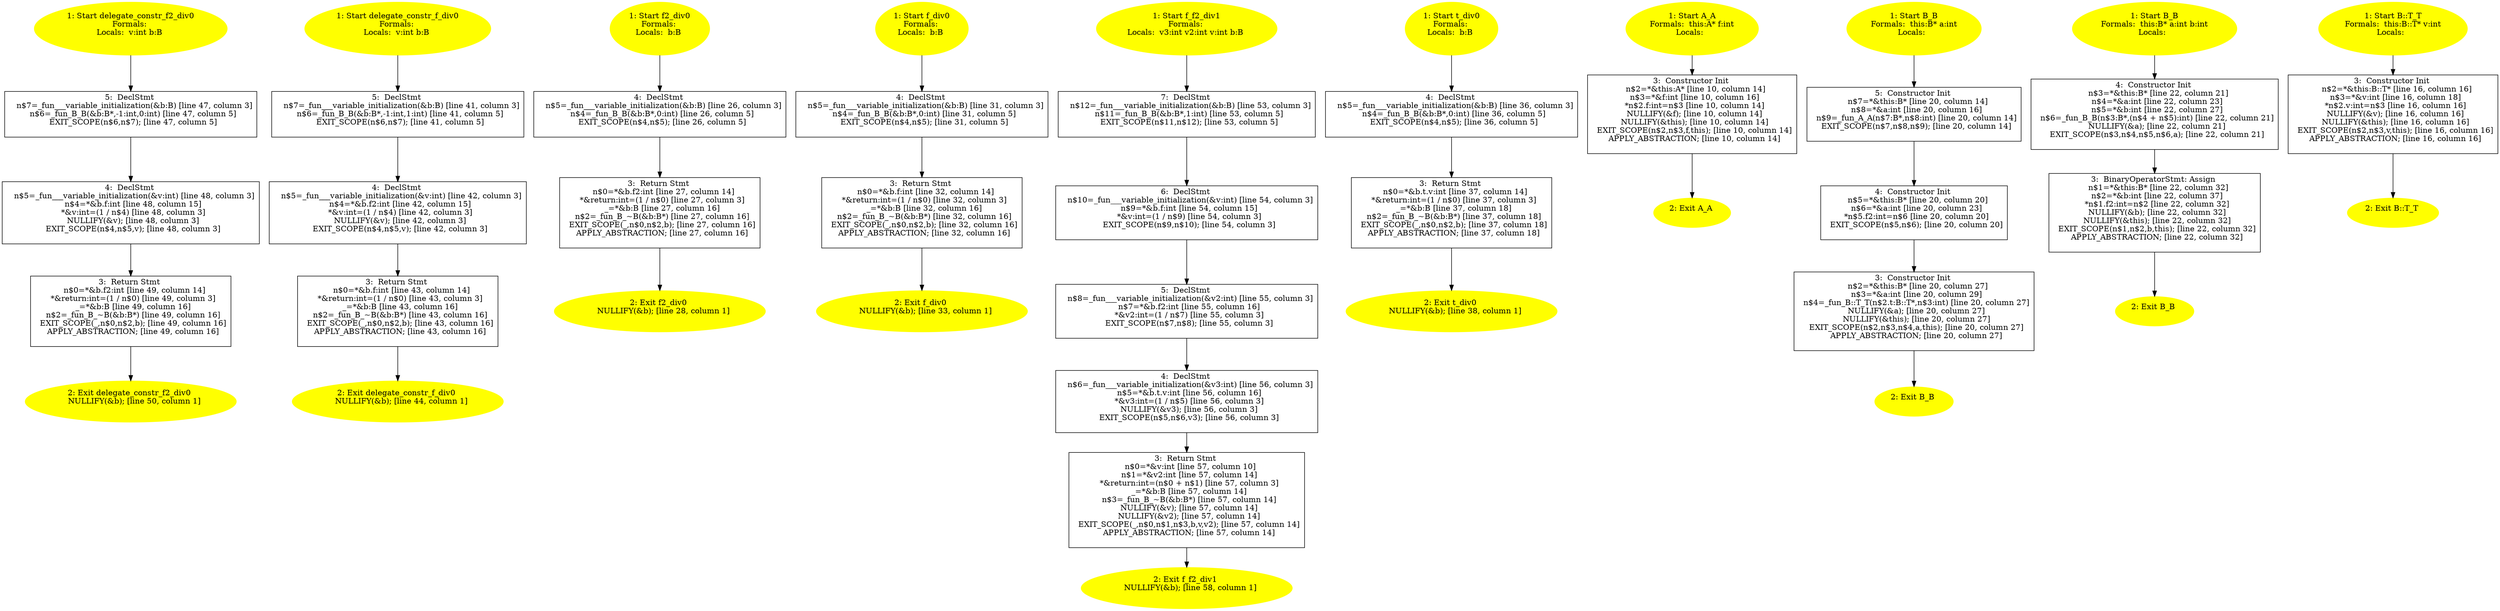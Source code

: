 /* @generated */
digraph cfg {
"delegate_constr_f2_div0#13553474688240246893.0ce7e6b119d9277f847a079378cf30a1_1" [label="1: Start delegate_constr_f2_div0\nFormals: \nLocals:  v:int b:B \n  " color=yellow style=filled]
	

	 "delegate_constr_f2_div0#13553474688240246893.0ce7e6b119d9277f847a079378cf30a1_1" -> "delegate_constr_f2_div0#13553474688240246893.0ce7e6b119d9277f847a079378cf30a1_5" ;
"delegate_constr_f2_div0#13553474688240246893.0ce7e6b119d9277f847a079378cf30a1_2" [label="2: Exit delegate_constr_f2_div0 \n   NULLIFY(&b); [line 50, column 1]\n " color=yellow style=filled]
	

"delegate_constr_f2_div0#13553474688240246893.0ce7e6b119d9277f847a079378cf30a1_3" [label="3:  Return Stmt \n   n$0=*&b.f2:int [line 49, column 14]\n  *&return:int=(1 / n$0) [line 49, column 3]\n  _=*&b:B [line 49, column 16]\n  n$2=_fun_B_~B(&b:B*) [line 49, column 16]\n  EXIT_SCOPE(_,n$0,n$2,b); [line 49, column 16]\n  APPLY_ABSTRACTION; [line 49, column 16]\n " shape="box"]
	

	 "delegate_constr_f2_div0#13553474688240246893.0ce7e6b119d9277f847a079378cf30a1_3" -> "delegate_constr_f2_div0#13553474688240246893.0ce7e6b119d9277f847a079378cf30a1_2" ;
"delegate_constr_f2_div0#13553474688240246893.0ce7e6b119d9277f847a079378cf30a1_4" [label="4:  DeclStmt \n   n$5=_fun___variable_initialization(&v:int) [line 48, column 3]\n  n$4=*&b.f:int [line 48, column 15]\n  *&v:int=(1 / n$4) [line 48, column 3]\n  NULLIFY(&v); [line 48, column 3]\n  EXIT_SCOPE(n$4,n$5,v); [line 48, column 3]\n " shape="box"]
	

	 "delegate_constr_f2_div0#13553474688240246893.0ce7e6b119d9277f847a079378cf30a1_4" -> "delegate_constr_f2_div0#13553474688240246893.0ce7e6b119d9277f847a079378cf30a1_3" ;
"delegate_constr_f2_div0#13553474688240246893.0ce7e6b119d9277f847a079378cf30a1_5" [label="5:  DeclStmt \n   n$7=_fun___variable_initialization(&b:B) [line 47, column 3]\n  n$6=_fun_B_B(&b:B*,-1:int,0:int) [line 47, column 5]\n  EXIT_SCOPE(n$6,n$7); [line 47, column 5]\n " shape="box"]
	

	 "delegate_constr_f2_div0#13553474688240246893.0ce7e6b119d9277f847a079378cf30a1_5" -> "delegate_constr_f2_div0#13553474688240246893.0ce7e6b119d9277f847a079378cf30a1_4" ;
"delegate_constr_f_div0#5612932889167727636.f7eff0d7a58a3e6a6faddf562531b7f4_1" [label="1: Start delegate_constr_f_div0\nFormals: \nLocals:  v:int b:B \n  " color=yellow style=filled]
	

	 "delegate_constr_f_div0#5612932889167727636.f7eff0d7a58a3e6a6faddf562531b7f4_1" -> "delegate_constr_f_div0#5612932889167727636.f7eff0d7a58a3e6a6faddf562531b7f4_5" ;
"delegate_constr_f_div0#5612932889167727636.f7eff0d7a58a3e6a6faddf562531b7f4_2" [label="2: Exit delegate_constr_f_div0 \n   NULLIFY(&b); [line 44, column 1]\n " color=yellow style=filled]
	

"delegate_constr_f_div0#5612932889167727636.f7eff0d7a58a3e6a6faddf562531b7f4_3" [label="3:  Return Stmt \n   n$0=*&b.f:int [line 43, column 14]\n  *&return:int=(1 / n$0) [line 43, column 3]\n  _=*&b:B [line 43, column 16]\n  n$2=_fun_B_~B(&b:B*) [line 43, column 16]\n  EXIT_SCOPE(_,n$0,n$2,b); [line 43, column 16]\n  APPLY_ABSTRACTION; [line 43, column 16]\n " shape="box"]
	

	 "delegate_constr_f_div0#5612932889167727636.f7eff0d7a58a3e6a6faddf562531b7f4_3" -> "delegate_constr_f_div0#5612932889167727636.f7eff0d7a58a3e6a6faddf562531b7f4_2" ;
"delegate_constr_f_div0#5612932889167727636.f7eff0d7a58a3e6a6faddf562531b7f4_4" [label="4:  DeclStmt \n   n$5=_fun___variable_initialization(&v:int) [line 42, column 3]\n  n$4=*&b.f2:int [line 42, column 15]\n  *&v:int=(1 / n$4) [line 42, column 3]\n  NULLIFY(&v); [line 42, column 3]\n  EXIT_SCOPE(n$4,n$5,v); [line 42, column 3]\n " shape="box"]
	

	 "delegate_constr_f_div0#5612932889167727636.f7eff0d7a58a3e6a6faddf562531b7f4_4" -> "delegate_constr_f_div0#5612932889167727636.f7eff0d7a58a3e6a6faddf562531b7f4_3" ;
"delegate_constr_f_div0#5612932889167727636.f7eff0d7a58a3e6a6faddf562531b7f4_5" [label="5:  DeclStmt \n   n$7=_fun___variable_initialization(&b:B) [line 41, column 3]\n  n$6=_fun_B_B(&b:B*,-1:int,1:int) [line 41, column 5]\n  EXIT_SCOPE(n$6,n$7); [line 41, column 5]\n " shape="box"]
	

	 "delegate_constr_f_div0#5612932889167727636.f7eff0d7a58a3e6a6faddf562531b7f4_5" -> "delegate_constr_f_div0#5612932889167727636.f7eff0d7a58a3e6a6faddf562531b7f4_4" ;
"f2_div0#7534053771484990951.dd0b0233a011b5600e68aef2c840bcef_1" [label="1: Start f2_div0\nFormals: \nLocals:  b:B \n  " color=yellow style=filled]
	

	 "f2_div0#7534053771484990951.dd0b0233a011b5600e68aef2c840bcef_1" -> "f2_div0#7534053771484990951.dd0b0233a011b5600e68aef2c840bcef_4" ;
"f2_div0#7534053771484990951.dd0b0233a011b5600e68aef2c840bcef_2" [label="2: Exit f2_div0 \n   NULLIFY(&b); [line 28, column 1]\n " color=yellow style=filled]
	

"f2_div0#7534053771484990951.dd0b0233a011b5600e68aef2c840bcef_3" [label="3:  Return Stmt \n   n$0=*&b.f2:int [line 27, column 14]\n  *&return:int=(1 / n$0) [line 27, column 3]\n  _=*&b:B [line 27, column 16]\n  n$2=_fun_B_~B(&b:B*) [line 27, column 16]\n  EXIT_SCOPE(_,n$0,n$2,b); [line 27, column 16]\n  APPLY_ABSTRACTION; [line 27, column 16]\n " shape="box"]
	

	 "f2_div0#7534053771484990951.dd0b0233a011b5600e68aef2c840bcef_3" -> "f2_div0#7534053771484990951.dd0b0233a011b5600e68aef2c840bcef_2" ;
"f2_div0#7534053771484990951.dd0b0233a011b5600e68aef2c840bcef_4" [label="4:  DeclStmt \n   n$5=_fun___variable_initialization(&b:B) [line 26, column 3]\n  n$4=_fun_B_B(&b:B*,0:int) [line 26, column 5]\n  EXIT_SCOPE(n$4,n$5); [line 26, column 5]\n " shape="box"]
	

	 "f2_div0#7534053771484990951.dd0b0233a011b5600e68aef2c840bcef_4" -> "f2_div0#7534053771484990951.dd0b0233a011b5600e68aef2c840bcef_3" ;
"f_div0#425664895438337450.ac4424ba5cea731e26a9fe2fb1b0b687_1" [label="1: Start f_div0\nFormals: \nLocals:  b:B \n  " color=yellow style=filled]
	

	 "f_div0#425664895438337450.ac4424ba5cea731e26a9fe2fb1b0b687_1" -> "f_div0#425664895438337450.ac4424ba5cea731e26a9fe2fb1b0b687_4" ;
"f_div0#425664895438337450.ac4424ba5cea731e26a9fe2fb1b0b687_2" [label="2: Exit f_div0 \n   NULLIFY(&b); [line 33, column 1]\n " color=yellow style=filled]
	

"f_div0#425664895438337450.ac4424ba5cea731e26a9fe2fb1b0b687_3" [label="3:  Return Stmt \n   n$0=*&b.f:int [line 32, column 14]\n  *&return:int=(1 / n$0) [line 32, column 3]\n  _=*&b:B [line 32, column 16]\n  n$2=_fun_B_~B(&b:B*) [line 32, column 16]\n  EXIT_SCOPE(_,n$0,n$2,b); [line 32, column 16]\n  APPLY_ABSTRACTION; [line 32, column 16]\n " shape="box"]
	

	 "f_div0#425664895438337450.ac4424ba5cea731e26a9fe2fb1b0b687_3" -> "f_div0#425664895438337450.ac4424ba5cea731e26a9fe2fb1b0b687_2" ;
"f_div0#425664895438337450.ac4424ba5cea731e26a9fe2fb1b0b687_4" [label="4:  DeclStmt \n   n$5=_fun___variable_initialization(&b:B) [line 31, column 3]\n  n$4=_fun_B_B(&b:B*,0:int) [line 31, column 5]\n  EXIT_SCOPE(n$4,n$5); [line 31, column 5]\n " shape="box"]
	

	 "f_div0#425664895438337450.ac4424ba5cea731e26a9fe2fb1b0b687_4" -> "f_div0#425664895438337450.ac4424ba5cea731e26a9fe2fb1b0b687_3" ;
"f_f2_div1#1916649103065485619.7e2fb5eeaa415affd6bdd86573d188de_1" [label="1: Start f_f2_div1\nFormals: \nLocals:  v3:int v2:int v:int b:B \n  " color=yellow style=filled]
	

	 "f_f2_div1#1916649103065485619.7e2fb5eeaa415affd6bdd86573d188de_1" -> "f_f2_div1#1916649103065485619.7e2fb5eeaa415affd6bdd86573d188de_7" ;
"f_f2_div1#1916649103065485619.7e2fb5eeaa415affd6bdd86573d188de_2" [label="2: Exit f_f2_div1 \n   NULLIFY(&b); [line 58, column 1]\n " color=yellow style=filled]
	

"f_f2_div1#1916649103065485619.7e2fb5eeaa415affd6bdd86573d188de_3" [label="3:  Return Stmt \n   n$0=*&v:int [line 57, column 10]\n  n$1=*&v2:int [line 57, column 14]\n  *&return:int=(n$0 + n$1) [line 57, column 3]\n  _=*&b:B [line 57, column 14]\n  n$3=_fun_B_~B(&b:B*) [line 57, column 14]\n  NULLIFY(&v); [line 57, column 14]\n  NULLIFY(&v2); [line 57, column 14]\n  EXIT_SCOPE(_,n$0,n$1,n$3,b,v,v2); [line 57, column 14]\n  APPLY_ABSTRACTION; [line 57, column 14]\n " shape="box"]
	

	 "f_f2_div1#1916649103065485619.7e2fb5eeaa415affd6bdd86573d188de_3" -> "f_f2_div1#1916649103065485619.7e2fb5eeaa415affd6bdd86573d188de_2" ;
"f_f2_div1#1916649103065485619.7e2fb5eeaa415affd6bdd86573d188de_4" [label="4:  DeclStmt \n   n$6=_fun___variable_initialization(&v3:int) [line 56, column 3]\n  n$5=*&b.t.v:int [line 56, column 16]\n  *&v3:int=(1 / n$5) [line 56, column 3]\n  NULLIFY(&v3); [line 56, column 3]\n  EXIT_SCOPE(n$5,n$6,v3); [line 56, column 3]\n " shape="box"]
	

	 "f_f2_div1#1916649103065485619.7e2fb5eeaa415affd6bdd86573d188de_4" -> "f_f2_div1#1916649103065485619.7e2fb5eeaa415affd6bdd86573d188de_3" ;
"f_f2_div1#1916649103065485619.7e2fb5eeaa415affd6bdd86573d188de_5" [label="5:  DeclStmt \n   n$8=_fun___variable_initialization(&v2:int) [line 55, column 3]\n  n$7=*&b.f2:int [line 55, column 16]\n  *&v2:int=(1 / n$7) [line 55, column 3]\n  EXIT_SCOPE(n$7,n$8); [line 55, column 3]\n " shape="box"]
	

	 "f_f2_div1#1916649103065485619.7e2fb5eeaa415affd6bdd86573d188de_5" -> "f_f2_div1#1916649103065485619.7e2fb5eeaa415affd6bdd86573d188de_4" ;
"f_f2_div1#1916649103065485619.7e2fb5eeaa415affd6bdd86573d188de_6" [label="6:  DeclStmt \n   n$10=_fun___variable_initialization(&v:int) [line 54, column 3]\n  n$9=*&b.f:int [line 54, column 15]\n  *&v:int=(1 / n$9) [line 54, column 3]\n  EXIT_SCOPE(n$9,n$10); [line 54, column 3]\n " shape="box"]
	

	 "f_f2_div1#1916649103065485619.7e2fb5eeaa415affd6bdd86573d188de_6" -> "f_f2_div1#1916649103065485619.7e2fb5eeaa415affd6bdd86573d188de_5" ;
"f_f2_div1#1916649103065485619.7e2fb5eeaa415affd6bdd86573d188de_7" [label="7:  DeclStmt \n   n$12=_fun___variable_initialization(&b:B) [line 53, column 3]\n  n$11=_fun_B_B(&b:B*,1:int) [line 53, column 5]\n  EXIT_SCOPE(n$11,n$12); [line 53, column 5]\n " shape="box"]
	

	 "f_f2_div1#1916649103065485619.7e2fb5eeaa415affd6bdd86573d188de_7" -> "f_f2_div1#1916649103065485619.7e2fb5eeaa415affd6bdd86573d188de_6" ;
"t_div0#3531430030893775324.a762c245df414e083e61674c93898055_1" [label="1: Start t_div0\nFormals: \nLocals:  b:B \n  " color=yellow style=filled]
	

	 "t_div0#3531430030893775324.a762c245df414e083e61674c93898055_1" -> "t_div0#3531430030893775324.a762c245df414e083e61674c93898055_4" ;
"t_div0#3531430030893775324.a762c245df414e083e61674c93898055_2" [label="2: Exit t_div0 \n   NULLIFY(&b); [line 38, column 1]\n " color=yellow style=filled]
	

"t_div0#3531430030893775324.a762c245df414e083e61674c93898055_3" [label="3:  Return Stmt \n   n$0=*&b.t.v:int [line 37, column 14]\n  *&return:int=(1 / n$0) [line 37, column 3]\n  _=*&b:B [line 37, column 18]\n  n$2=_fun_B_~B(&b:B*) [line 37, column 18]\n  EXIT_SCOPE(_,n$0,n$2,b); [line 37, column 18]\n  APPLY_ABSTRACTION; [line 37, column 18]\n " shape="box"]
	

	 "t_div0#3531430030893775324.a762c245df414e083e61674c93898055_3" -> "t_div0#3531430030893775324.a762c245df414e083e61674c93898055_2" ;
"t_div0#3531430030893775324.a762c245df414e083e61674c93898055_4" [label="4:  DeclStmt \n   n$5=_fun___variable_initialization(&b:B) [line 36, column 3]\n  n$4=_fun_B_B(&b:B*,0:int) [line 36, column 5]\n  EXIT_SCOPE(n$4,n$5); [line 36, column 5]\n " shape="box"]
	

	 "t_div0#3531430030893775324.a762c245df414e083e61674c93898055_4" -> "t_div0#3531430030893775324.a762c245df414e083e61674c93898055_3" ;
"A#A#{14779048587651412014}.4ba2c6594c8960564bedc7b6cbdf6ae0_1" [label="1: Start A_A\nFormals:  this:A* f:int\nLocals:  \n  " color=yellow style=filled]
	

	 "A#A#{14779048587651412014}.4ba2c6594c8960564bedc7b6cbdf6ae0_1" -> "A#A#{14779048587651412014}.4ba2c6594c8960564bedc7b6cbdf6ae0_3" ;
"A#A#{14779048587651412014}.4ba2c6594c8960564bedc7b6cbdf6ae0_2" [label="2: Exit A_A \n  " color=yellow style=filled]
	

"A#A#{14779048587651412014}.4ba2c6594c8960564bedc7b6cbdf6ae0_3" [label="3:  Constructor Init \n   n$2=*&this:A* [line 10, column 14]\n  n$3=*&f:int [line 10, column 16]\n  *n$2.f:int=n$3 [line 10, column 14]\n  NULLIFY(&f); [line 10, column 14]\n  NULLIFY(&this); [line 10, column 14]\n  EXIT_SCOPE(n$2,n$3,f,this); [line 10, column 14]\n  APPLY_ABSTRACTION; [line 10, column 14]\n " shape="box"]
	

	 "A#A#{14779048587651412014}.4ba2c6594c8960564bedc7b6cbdf6ae0_3" -> "A#A#{14779048587651412014}.4ba2c6594c8960564bedc7b6cbdf6ae0_2" ;
"B#B#{10798906211412859239}.a51813e44ba191ffaf76fde9e0b33185_1" [label="1: Start B_B\nFormals:  this:B* a:int\nLocals:  \n  " color=yellow style=filled]
	

	 "B#B#{10798906211412859239}.a51813e44ba191ffaf76fde9e0b33185_1" -> "B#B#{10798906211412859239}.a51813e44ba191ffaf76fde9e0b33185_5" ;
"B#B#{10798906211412859239}.a51813e44ba191ffaf76fde9e0b33185_2" [label="2: Exit B_B \n  " color=yellow style=filled]
	

"B#B#{10798906211412859239}.a51813e44ba191ffaf76fde9e0b33185_3" [label="3:  Constructor Init \n   n$2=*&this:B* [line 20, column 27]\n  n$3=*&a:int [line 20, column 29]\n  n$4=_fun_B::T_T(n$2.t:B::T*,n$3:int) [line 20, column 27]\n  NULLIFY(&a); [line 20, column 27]\n  NULLIFY(&this); [line 20, column 27]\n  EXIT_SCOPE(n$2,n$3,n$4,a,this); [line 20, column 27]\n  APPLY_ABSTRACTION; [line 20, column 27]\n " shape="box"]
	

	 "B#B#{10798906211412859239}.a51813e44ba191ffaf76fde9e0b33185_3" -> "B#B#{10798906211412859239}.a51813e44ba191ffaf76fde9e0b33185_2" ;
"B#B#{10798906211412859239}.a51813e44ba191ffaf76fde9e0b33185_4" [label="4:  Constructor Init \n   n$5=*&this:B* [line 20, column 20]\n  n$6=*&a:int [line 20, column 23]\n  *n$5.f2:int=n$6 [line 20, column 20]\n  EXIT_SCOPE(n$5,n$6); [line 20, column 20]\n " shape="box"]
	

	 "B#B#{10798906211412859239}.a51813e44ba191ffaf76fde9e0b33185_4" -> "B#B#{10798906211412859239}.a51813e44ba191ffaf76fde9e0b33185_3" ;
"B#B#{10798906211412859239}.a51813e44ba191ffaf76fde9e0b33185_5" [label="5:  Constructor Init \n   n$7=*&this:B* [line 20, column 14]\n  n$8=*&a:int [line 20, column 16]\n  n$9=_fun_A_A(n$7:B*,n$8:int) [line 20, column 14]\n  EXIT_SCOPE(n$7,n$8,n$9); [line 20, column 14]\n " shape="box"]
	

	 "B#B#{10798906211412859239}.a51813e44ba191ffaf76fde9e0b33185_5" -> "B#B#{10798906211412859239}.a51813e44ba191ffaf76fde9e0b33185_4" ;
"B#B#{12472590675666260682}.da2bf46e3a176d218006b99f6059cb97_1" [label="1: Start B_B\nFormals:  this:B* a:int b:int\nLocals:  \n  " color=yellow style=filled]
	

	 "B#B#{12472590675666260682}.da2bf46e3a176d218006b99f6059cb97_1" -> "B#B#{12472590675666260682}.da2bf46e3a176d218006b99f6059cb97_4" ;
"B#B#{12472590675666260682}.da2bf46e3a176d218006b99f6059cb97_2" [label="2: Exit B_B \n  " color=yellow style=filled]
	

"B#B#{12472590675666260682}.da2bf46e3a176d218006b99f6059cb97_3" [label="3:  BinaryOperatorStmt: Assign \n   n$1=*&this:B* [line 22, column 32]\n  n$2=*&b:int [line 22, column 37]\n  *n$1.f2:int=n$2 [line 22, column 32]\n  NULLIFY(&b); [line 22, column 32]\n  NULLIFY(&this); [line 22, column 32]\n  EXIT_SCOPE(n$1,n$2,b,this); [line 22, column 32]\n  APPLY_ABSTRACTION; [line 22, column 32]\n " shape="box"]
	

	 "B#B#{12472590675666260682}.da2bf46e3a176d218006b99f6059cb97_3" -> "B#B#{12472590675666260682}.da2bf46e3a176d218006b99f6059cb97_2" ;
"B#B#{12472590675666260682}.da2bf46e3a176d218006b99f6059cb97_4" [label="4:  Constructor Init \n   n$3=*&this:B* [line 22, column 21]\n  n$4=*&a:int [line 22, column 23]\n  n$5=*&b:int [line 22, column 27]\n  n$6=_fun_B_B(n$3:B*,(n$4 + n$5):int) [line 22, column 21]\n  NULLIFY(&a); [line 22, column 21]\n  EXIT_SCOPE(n$3,n$4,n$5,n$6,a); [line 22, column 21]\n " shape="box"]
	

	 "B#B#{12472590675666260682}.da2bf46e3a176d218006b99f6059cb97_4" -> "B#B#{12472590675666260682}.da2bf46e3a176d218006b99f6059cb97_3" ;
"T#T#B#{10782891829941482898}.2f080fd8e7f17199a0e7ff14c49d6dba_1" [label="1: Start B::T_T\nFormals:  this:B::T* v:int\nLocals:  \n  " color=yellow style=filled]
	

	 "T#T#B#{10782891829941482898}.2f080fd8e7f17199a0e7ff14c49d6dba_1" -> "T#T#B#{10782891829941482898}.2f080fd8e7f17199a0e7ff14c49d6dba_3" ;
"T#T#B#{10782891829941482898}.2f080fd8e7f17199a0e7ff14c49d6dba_2" [label="2: Exit B::T_T \n  " color=yellow style=filled]
	

"T#T#B#{10782891829941482898}.2f080fd8e7f17199a0e7ff14c49d6dba_3" [label="3:  Constructor Init \n   n$2=*&this:B::T* [line 16, column 16]\n  n$3=*&v:int [line 16, column 18]\n  *n$2.v:int=n$3 [line 16, column 16]\n  NULLIFY(&v); [line 16, column 16]\n  NULLIFY(&this); [line 16, column 16]\n  EXIT_SCOPE(n$2,n$3,v,this); [line 16, column 16]\n  APPLY_ABSTRACTION; [line 16, column 16]\n " shape="box"]
	

	 "T#T#B#{10782891829941482898}.2f080fd8e7f17199a0e7ff14c49d6dba_3" -> "T#T#B#{10782891829941482898}.2f080fd8e7f17199a0e7ff14c49d6dba_2" ;
}
